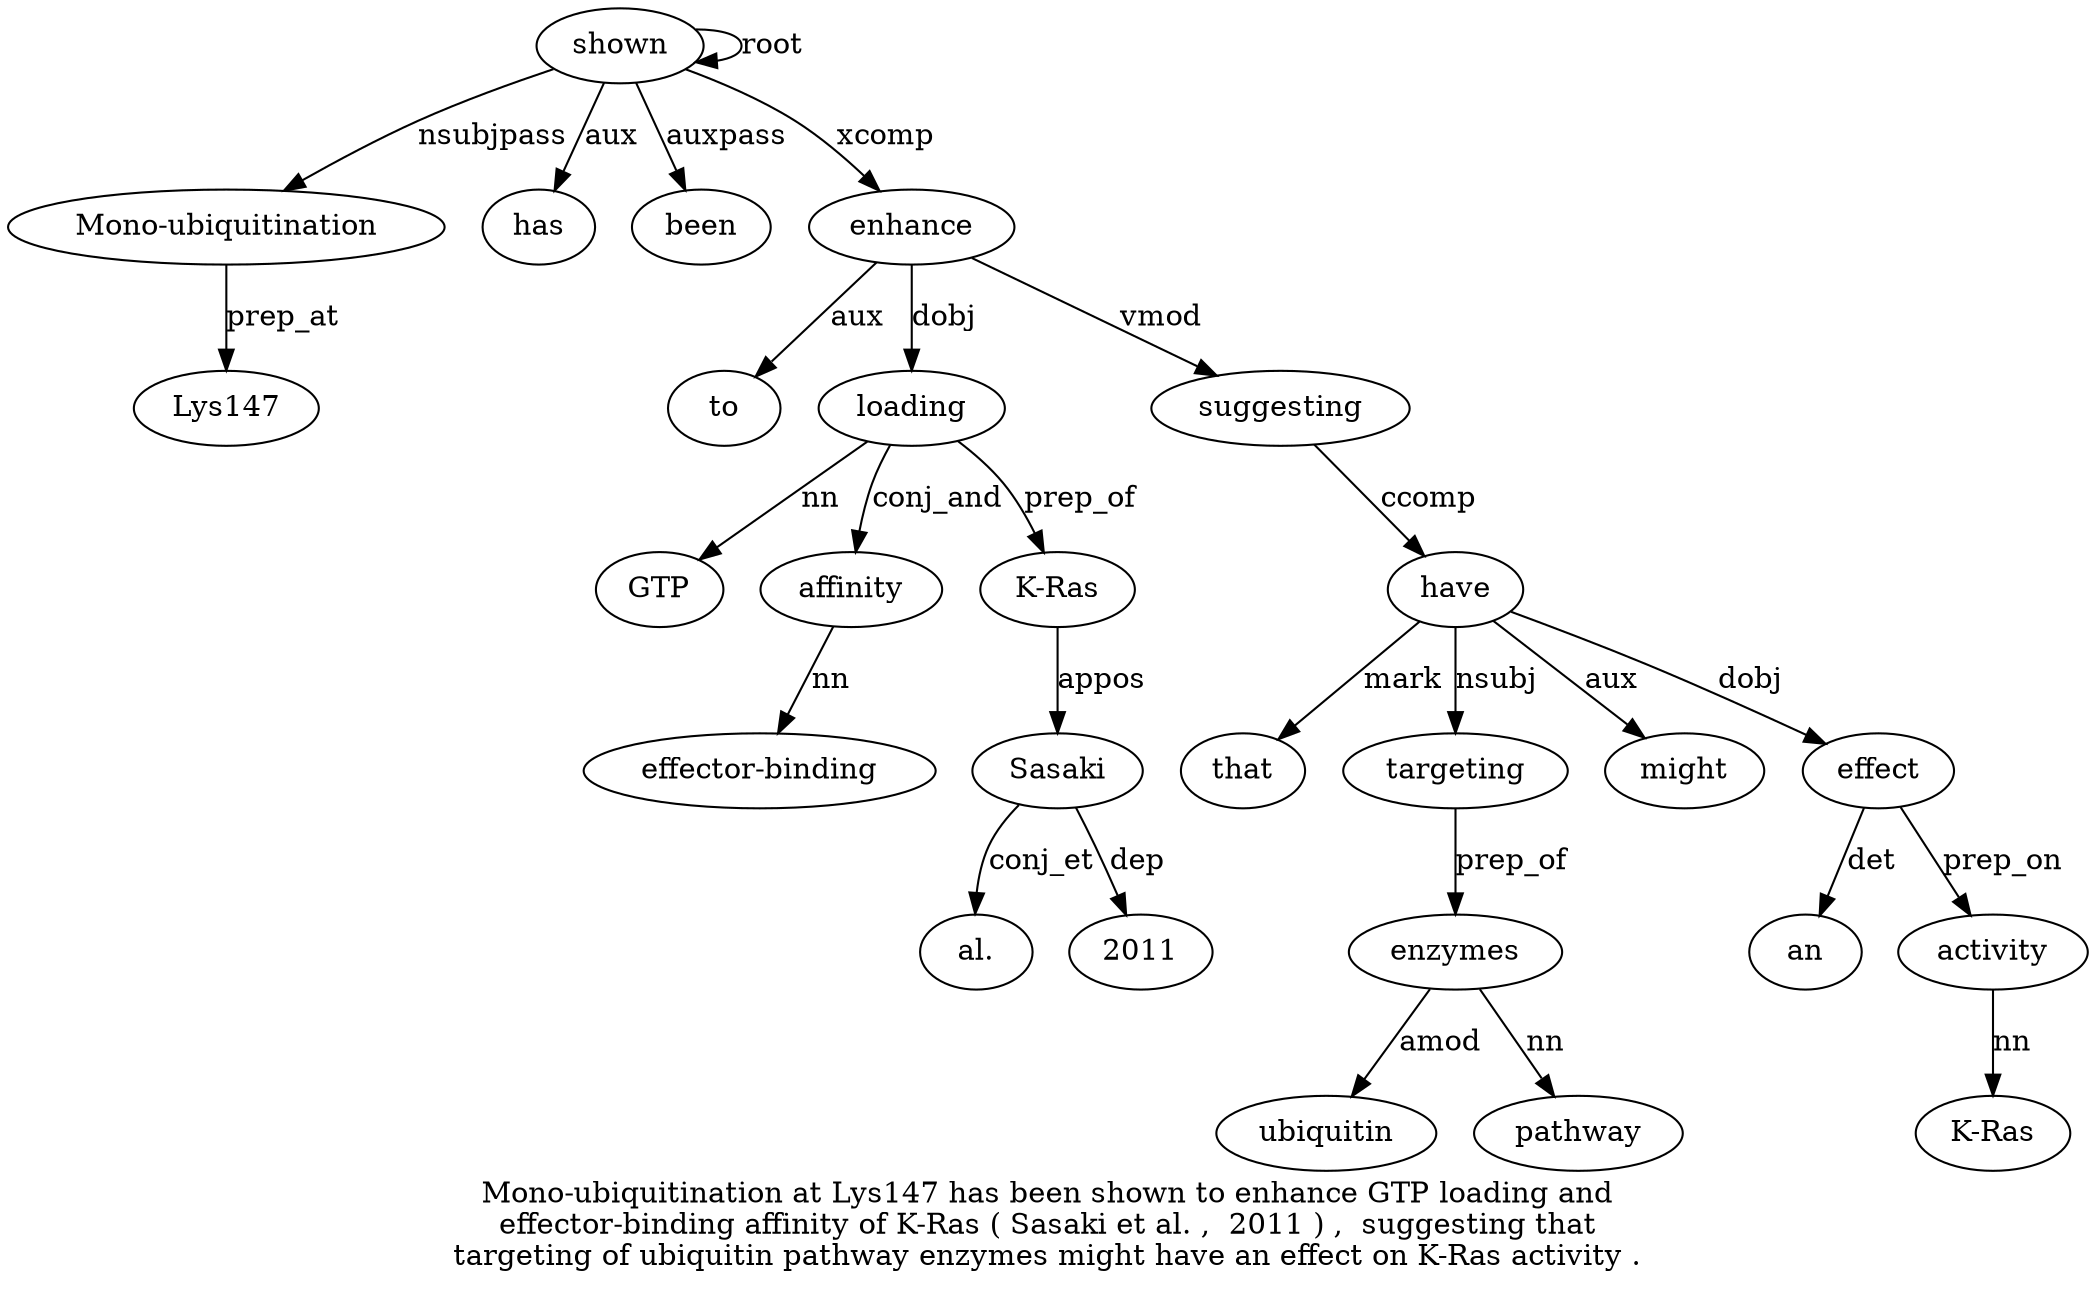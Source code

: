 digraph "Mono-ubiquitination at Lys147 has been shown to enhance GTP loading and effector-binding affinity of K-Ras ( Sasaki et al. ,  2011 ) ,  suggesting that targeting of ubiquitin pathway enzymes might have an effect on K-Ras activity ." {
label="Mono-ubiquitination at Lys147 has been shown to enhance GTP loading and
effector-binding affinity of K-Ras ( Sasaki et al. ,  2011 ) ,  suggesting that
targeting of ubiquitin pathway enzymes might have an effect on K-Ras activity .";
shown6 [style=filled, fillcolor=white, label=shown];
"Mono-ubiquitination1" [style=filled, fillcolor=white, label="Mono-ubiquitination"];
shown6 -> "Mono-ubiquitination1"  [label=nsubjpass];
Lys1473 [style=filled, fillcolor=white, label=Lys147];
"Mono-ubiquitination1" -> Lys1473  [label=prep_at];
has4 [style=filled, fillcolor=white, label=has];
shown6 -> has4  [label=aux];
been5 [style=filled, fillcolor=white, label=been];
shown6 -> been5  [label=auxpass];
shown6 -> shown6  [label=root];
enhance8 [style=filled, fillcolor=white, label=enhance];
to7 [style=filled, fillcolor=white, label=to];
enhance8 -> to7  [label=aux];
shown6 -> enhance8  [label=xcomp];
loading10 [style=filled, fillcolor=white, label=loading];
GTP9 [style=filled, fillcolor=white, label=GTP];
loading10 -> GTP9  [label=nn];
enhance8 -> loading10  [label=dobj];
affinity13 [style=filled, fillcolor=white, label=affinity];
"effector-binding12" [style=filled, fillcolor=white, label="effector-binding"];
affinity13 -> "effector-binding12"  [label=nn];
loading10 -> affinity13  [label=conj_and];
"K-Ras15" [style=filled, fillcolor=white, label="K-Ras"];
loading10 -> "K-Ras15"  [label=prep_of];
Sasaki17 [style=filled, fillcolor=white, label=Sasaki];
"K-Ras15" -> Sasaki17  [label=appos];
"al.19" [style=filled, fillcolor=white, label="al."];
Sasaki17 -> "al.19"  [label=conj_et];
2011 [style=filled, fillcolor=white, label=2011];
Sasaki17 -> 2011  [label=dep];
suggesting24 [style=filled, fillcolor=white, label=suggesting];
enhance8 -> suggesting24  [label=vmod];
have32 [style=filled, fillcolor=white, label=have];
that25 [style=filled, fillcolor=white, label=that];
have32 -> that25  [label=mark];
targeting26 [style=filled, fillcolor=white, label=targeting];
have32 -> targeting26  [label=nsubj];
enzymes30 [style=filled, fillcolor=white, label=enzymes];
ubiquitin28 [style=filled, fillcolor=white, label=ubiquitin];
enzymes30 -> ubiquitin28  [label=amod];
pathway29 [style=filled, fillcolor=white, label=pathway];
enzymes30 -> pathway29  [label=nn];
targeting26 -> enzymes30  [label=prep_of];
might31 [style=filled, fillcolor=white, label=might];
have32 -> might31  [label=aux];
suggesting24 -> have32  [label=ccomp];
effect34 [style=filled, fillcolor=white, label=effect];
an33 [style=filled, fillcolor=white, label=an];
effect34 -> an33  [label=det];
have32 -> effect34  [label=dobj];
activity37 [style=filled, fillcolor=white, label=activity];
"K-Ras36" [style=filled, fillcolor=white, label="K-Ras"];
activity37 -> "K-Ras36"  [label=nn];
effect34 -> activity37  [label=prep_on];
}
